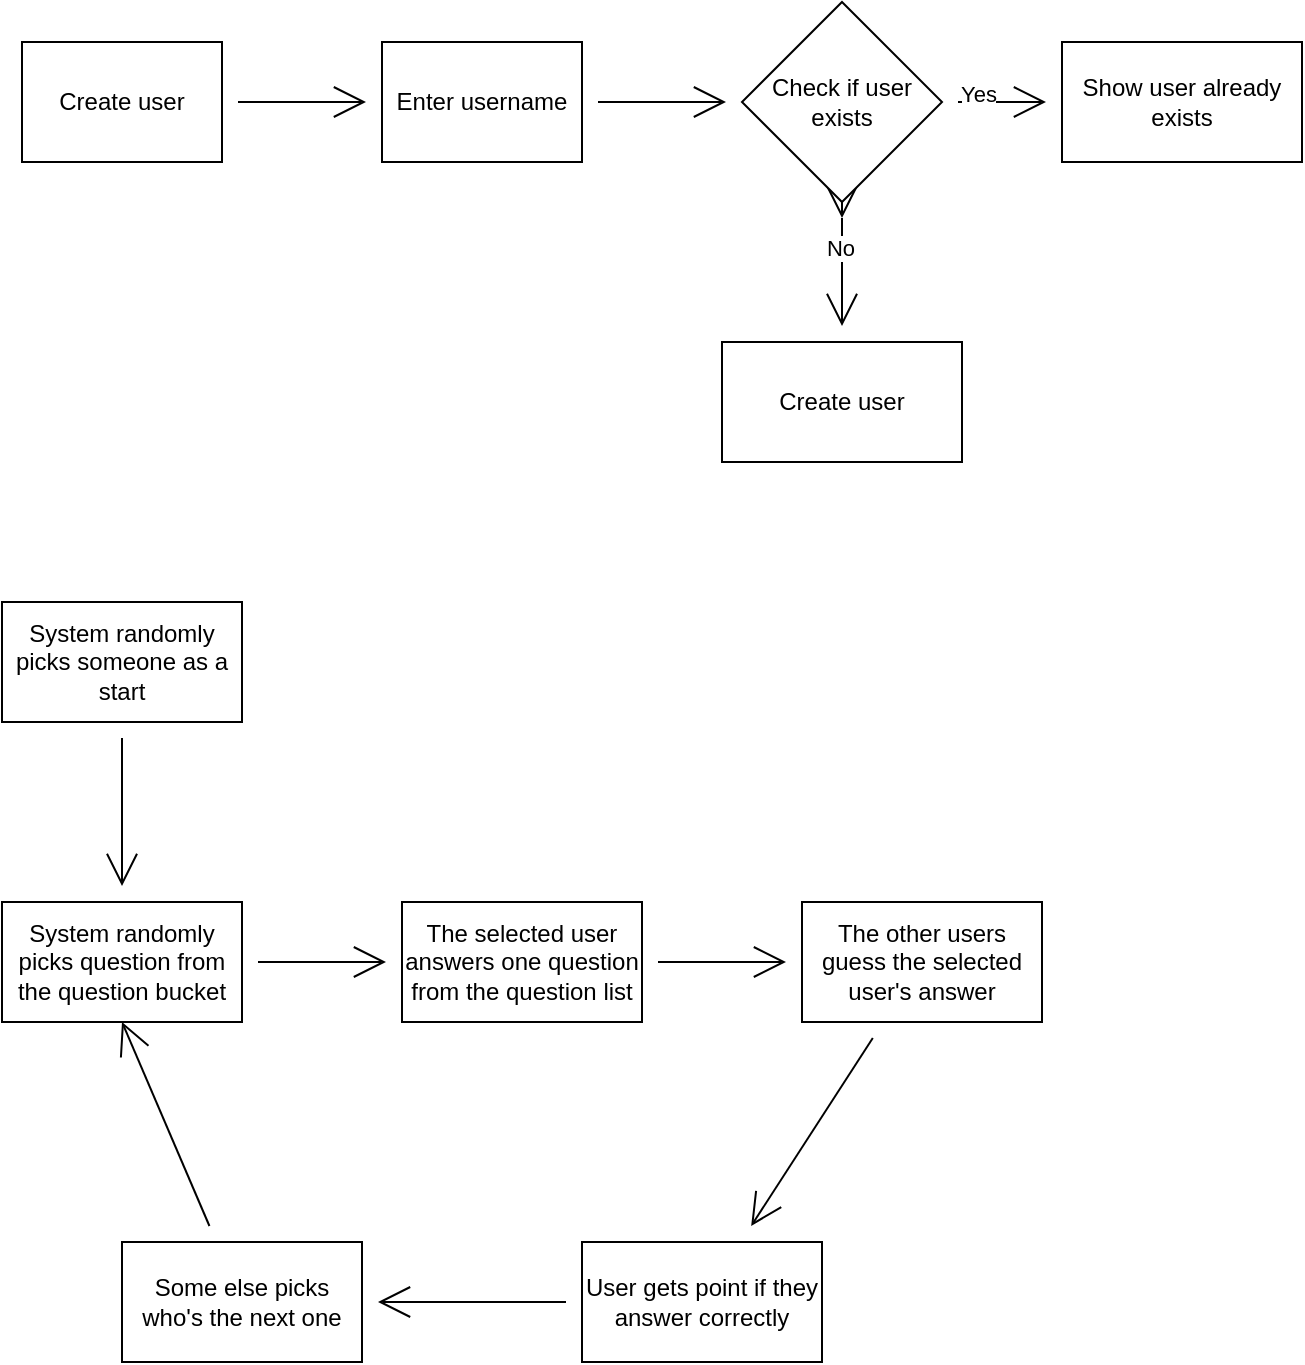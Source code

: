 <mxfile version="15.3.5" type="device"><diagram id="u4Q7Ek0UtBcY9m2x0ipK" name="Page-1"><mxGraphModel dx="1426" dy="723" grid="1" gridSize="10" guides="1" tooltips="1" connect="1" arrows="1" fold="1" page="1" pageScale="1" pageWidth="827" pageHeight="1169" math="0" shadow="0"><root><mxCell id="0"/><mxCell id="1" parent="0"/><mxCell id="Mo-30k8NckFMysmJYwU1-3" value="" style="edgeStyle=none;curved=1;rounded=0;orthogonalLoop=1;jettySize=auto;html=1;endArrow=open;startSize=14;endSize=14;sourcePerimeterSpacing=8;targetPerimeterSpacing=8;" edge="1" parent="1" source="Mo-30k8NckFMysmJYwU1-1" target="Mo-30k8NckFMysmJYwU1-2"><mxGeometry relative="1" as="geometry"/></mxCell><mxCell id="Mo-30k8NckFMysmJYwU1-1" value="Create user" style="rounded=0;whiteSpace=wrap;html=1;hachureGap=4;pointerEvents=0;" vertex="1" parent="1"><mxGeometry x="110" y="110" width="100" height="60" as="geometry"/></mxCell><mxCell id="Mo-30k8NckFMysmJYwU1-5" value="" style="edgeStyle=none;curved=1;rounded=0;orthogonalLoop=1;jettySize=auto;html=1;endArrow=open;startSize=14;endSize=14;sourcePerimeterSpacing=8;targetPerimeterSpacing=8;" edge="1" parent="1" source="Mo-30k8NckFMysmJYwU1-2"><mxGeometry relative="1" as="geometry"><mxPoint x="462" y="140" as="targetPoint"/><Array as="points"><mxPoint x="420" y="140"/></Array></mxGeometry></mxCell><mxCell id="Mo-30k8NckFMysmJYwU1-2" value="Enter username" style="rounded=0;whiteSpace=wrap;html=1;hachureGap=4;pointerEvents=0;" vertex="1" parent="1"><mxGeometry x="290" y="110" width="100" height="60" as="geometry"/></mxCell><mxCell id="Mo-30k8NckFMysmJYwU1-7" value="" style="edgeStyle=none;curved=1;rounded=0;orthogonalLoop=1;jettySize=auto;html=1;endArrow=open;startSize=14;endSize=14;sourcePerimeterSpacing=8;targetPerimeterSpacing=8;" edge="1" parent="1" target="Mo-30k8NckFMysmJYwU1-6"><mxGeometry relative="1" as="geometry"><mxPoint x="520" y="178" as="sourcePoint"/></mxGeometry></mxCell><mxCell id="Mo-30k8NckFMysmJYwU1-9" value="" style="edgeStyle=none;curved=1;rounded=0;orthogonalLoop=1;jettySize=auto;html=1;endArrow=open;startSize=14;endSize=14;sourcePerimeterSpacing=8;targetPerimeterSpacing=8;" edge="1" parent="1" source="Mo-30k8NckFMysmJYwU1-6" target="Mo-30k8NckFMysmJYwU1-8"><mxGeometry relative="1" as="geometry"/></mxCell><mxCell id="Mo-30k8NckFMysmJYwU1-10" value="Yes" style="edgeLabel;html=1;align=center;verticalAlign=middle;resizable=0;points=[];" vertex="1" connectable="0" parent="Mo-30k8NckFMysmJYwU1-9"><mxGeometry x="-0.556" y="4" relative="1" as="geometry"><mxPoint as="offset"/></mxGeometry></mxCell><mxCell id="Mo-30k8NckFMysmJYwU1-12" value="" style="edgeStyle=none;curved=1;rounded=0;orthogonalLoop=1;jettySize=auto;html=1;endArrow=open;startSize=14;endSize=14;sourcePerimeterSpacing=8;targetPerimeterSpacing=8;" edge="1" parent="1" source="Mo-30k8NckFMysmJYwU1-6" target="Mo-30k8NckFMysmJYwU1-11"><mxGeometry relative="1" as="geometry"/></mxCell><mxCell id="Mo-30k8NckFMysmJYwU1-13" value="No" style="edgeLabel;html=1;align=center;verticalAlign=middle;resizable=0;points=[];" vertex="1" connectable="0" parent="Mo-30k8NckFMysmJYwU1-12"><mxGeometry x="-0.452" y="-1" relative="1" as="geometry"><mxPoint as="offset"/></mxGeometry></mxCell><mxCell id="Mo-30k8NckFMysmJYwU1-6" value="Check if user exists" style="rhombus;whiteSpace=wrap;html=1;rounded=0;hachureGap=4;" vertex="1" parent="1"><mxGeometry x="470" y="90" width="100" height="100" as="geometry"/></mxCell><mxCell id="Mo-30k8NckFMysmJYwU1-8" value="Show user already exists" style="whiteSpace=wrap;html=1;rounded=0;hachureGap=4;" vertex="1" parent="1"><mxGeometry x="630" y="110" width="120" height="60" as="geometry"/></mxCell><mxCell id="Mo-30k8NckFMysmJYwU1-11" value="Create user" style="whiteSpace=wrap;html=1;rounded=0;hachureGap=4;" vertex="1" parent="1"><mxGeometry x="460" y="260" width="120" height="60" as="geometry"/></mxCell><mxCell id="Mo-30k8NckFMysmJYwU1-27" value="" style="edgeStyle=none;curved=1;rounded=0;orthogonalLoop=1;jettySize=auto;html=1;endArrow=open;startSize=14;endSize=14;sourcePerimeterSpacing=8;targetPerimeterSpacing=8;" edge="1" parent="1" source="Mo-30k8NckFMysmJYwU1-14" target="Mo-30k8NckFMysmJYwU1-26"><mxGeometry relative="1" as="geometry"/></mxCell><mxCell id="Mo-30k8NckFMysmJYwU1-14" value="System randomly picks someone as a start" style="rounded=0;whiteSpace=wrap;html=1;hachureGap=4;pointerEvents=0;" vertex="1" parent="1"><mxGeometry x="100" y="390" width="120" height="60" as="geometry"/></mxCell><mxCell id="Mo-30k8NckFMysmJYwU1-18" value="" style="edgeStyle=none;curved=1;rounded=0;orthogonalLoop=1;jettySize=auto;html=1;endArrow=open;startSize=14;endSize=14;sourcePerimeterSpacing=8;targetPerimeterSpacing=8;" edge="1" parent="1" source="Mo-30k8NckFMysmJYwU1-15" target="Mo-30k8NckFMysmJYwU1-17"><mxGeometry relative="1" as="geometry"/></mxCell><mxCell id="Mo-30k8NckFMysmJYwU1-15" value="The selected user answers one question from the question list" style="rounded=0;whiteSpace=wrap;html=1;hachureGap=4;pointerEvents=0;" vertex="1" parent="1"><mxGeometry x="300" y="540" width="120" height="60" as="geometry"/></mxCell><mxCell id="Mo-30k8NckFMysmJYwU1-20" value="" style="edgeStyle=none;curved=1;rounded=0;orthogonalLoop=1;jettySize=auto;html=1;endArrow=open;startSize=14;endSize=14;sourcePerimeterSpacing=8;targetPerimeterSpacing=8;" edge="1" parent="1" source="Mo-30k8NckFMysmJYwU1-17" target="Mo-30k8NckFMysmJYwU1-19"><mxGeometry relative="1" as="geometry"/></mxCell><mxCell id="Mo-30k8NckFMysmJYwU1-17" value="The other users guess the selected user's answer" style="rounded=0;whiteSpace=wrap;html=1;hachureGap=4;pointerEvents=0;" vertex="1" parent="1"><mxGeometry x="500" y="540" width="120" height="60" as="geometry"/></mxCell><mxCell id="Mo-30k8NckFMysmJYwU1-25" value="" style="edgeStyle=none;curved=1;rounded=0;orthogonalLoop=1;jettySize=auto;html=1;endArrow=open;startSize=14;endSize=14;sourcePerimeterSpacing=8;targetPerimeterSpacing=8;" edge="1" parent="1" source="Mo-30k8NckFMysmJYwU1-19" target="Mo-30k8NckFMysmJYwU1-22"><mxGeometry relative="1" as="geometry"/></mxCell><mxCell id="Mo-30k8NckFMysmJYwU1-19" value="User gets point if they answer correctly" style="rounded=0;whiteSpace=wrap;html=1;hachureGap=4;pointerEvents=0;" vertex="1" parent="1"><mxGeometry x="390" y="710" width="120" height="60" as="geometry"/></mxCell><mxCell id="Mo-30k8NckFMysmJYwU1-24" value="" style="edgeStyle=none;curved=1;rounded=0;orthogonalLoop=1;jettySize=auto;html=1;endArrow=open;startSize=14;endSize=14;sourcePerimeterSpacing=8;targetPerimeterSpacing=8;entryX=0.5;entryY=1;entryDx=0;entryDy=0;" edge="1" parent="1" source="Mo-30k8NckFMysmJYwU1-22" target="Mo-30k8NckFMysmJYwU1-26"><mxGeometry relative="1" as="geometry"/></mxCell><mxCell id="Mo-30k8NckFMysmJYwU1-22" value="Some else picks who's the next one" style="rounded=0;whiteSpace=wrap;html=1;hachureGap=4;pointerEvents=0;" vertex="1" parent="1"><mxGeometry x="160" y="710" width="120" height="60" as="geometry"/></mxCell><mxCell id="Mo-30k8NckFMysmJYwU1-28" value="" style="edgeStyle=none;curved=1;rounded=0;orthogonalLoop=1;jettySize=auto;html=1;endArrow=open;startSize=14;endSize=14;sourcePerimeterSpacing=8;targetPerimeterSpacing=8;" edge="1" parent="1" source="Mo-30k8NckFMysmJYwU1-26" target="Mo-30k8NckFMysmJYwU1-15"><mxGeometry relative="1" as="geometry"/></mxCell><mxCell id="Mo-30k8NckFMysmJYwU1-26" value="System randomly picks question from the question bucket" style="rounded=0;whiteSpace=wrap;html=1;hachureGap=4;pointerEvents=0;" vertex="1" parent="1"><mxGeometry x="100" y="540" width="120" height="60" as="geometry"/></mxCell></root></mxGraphModel></diagram></mxfile>